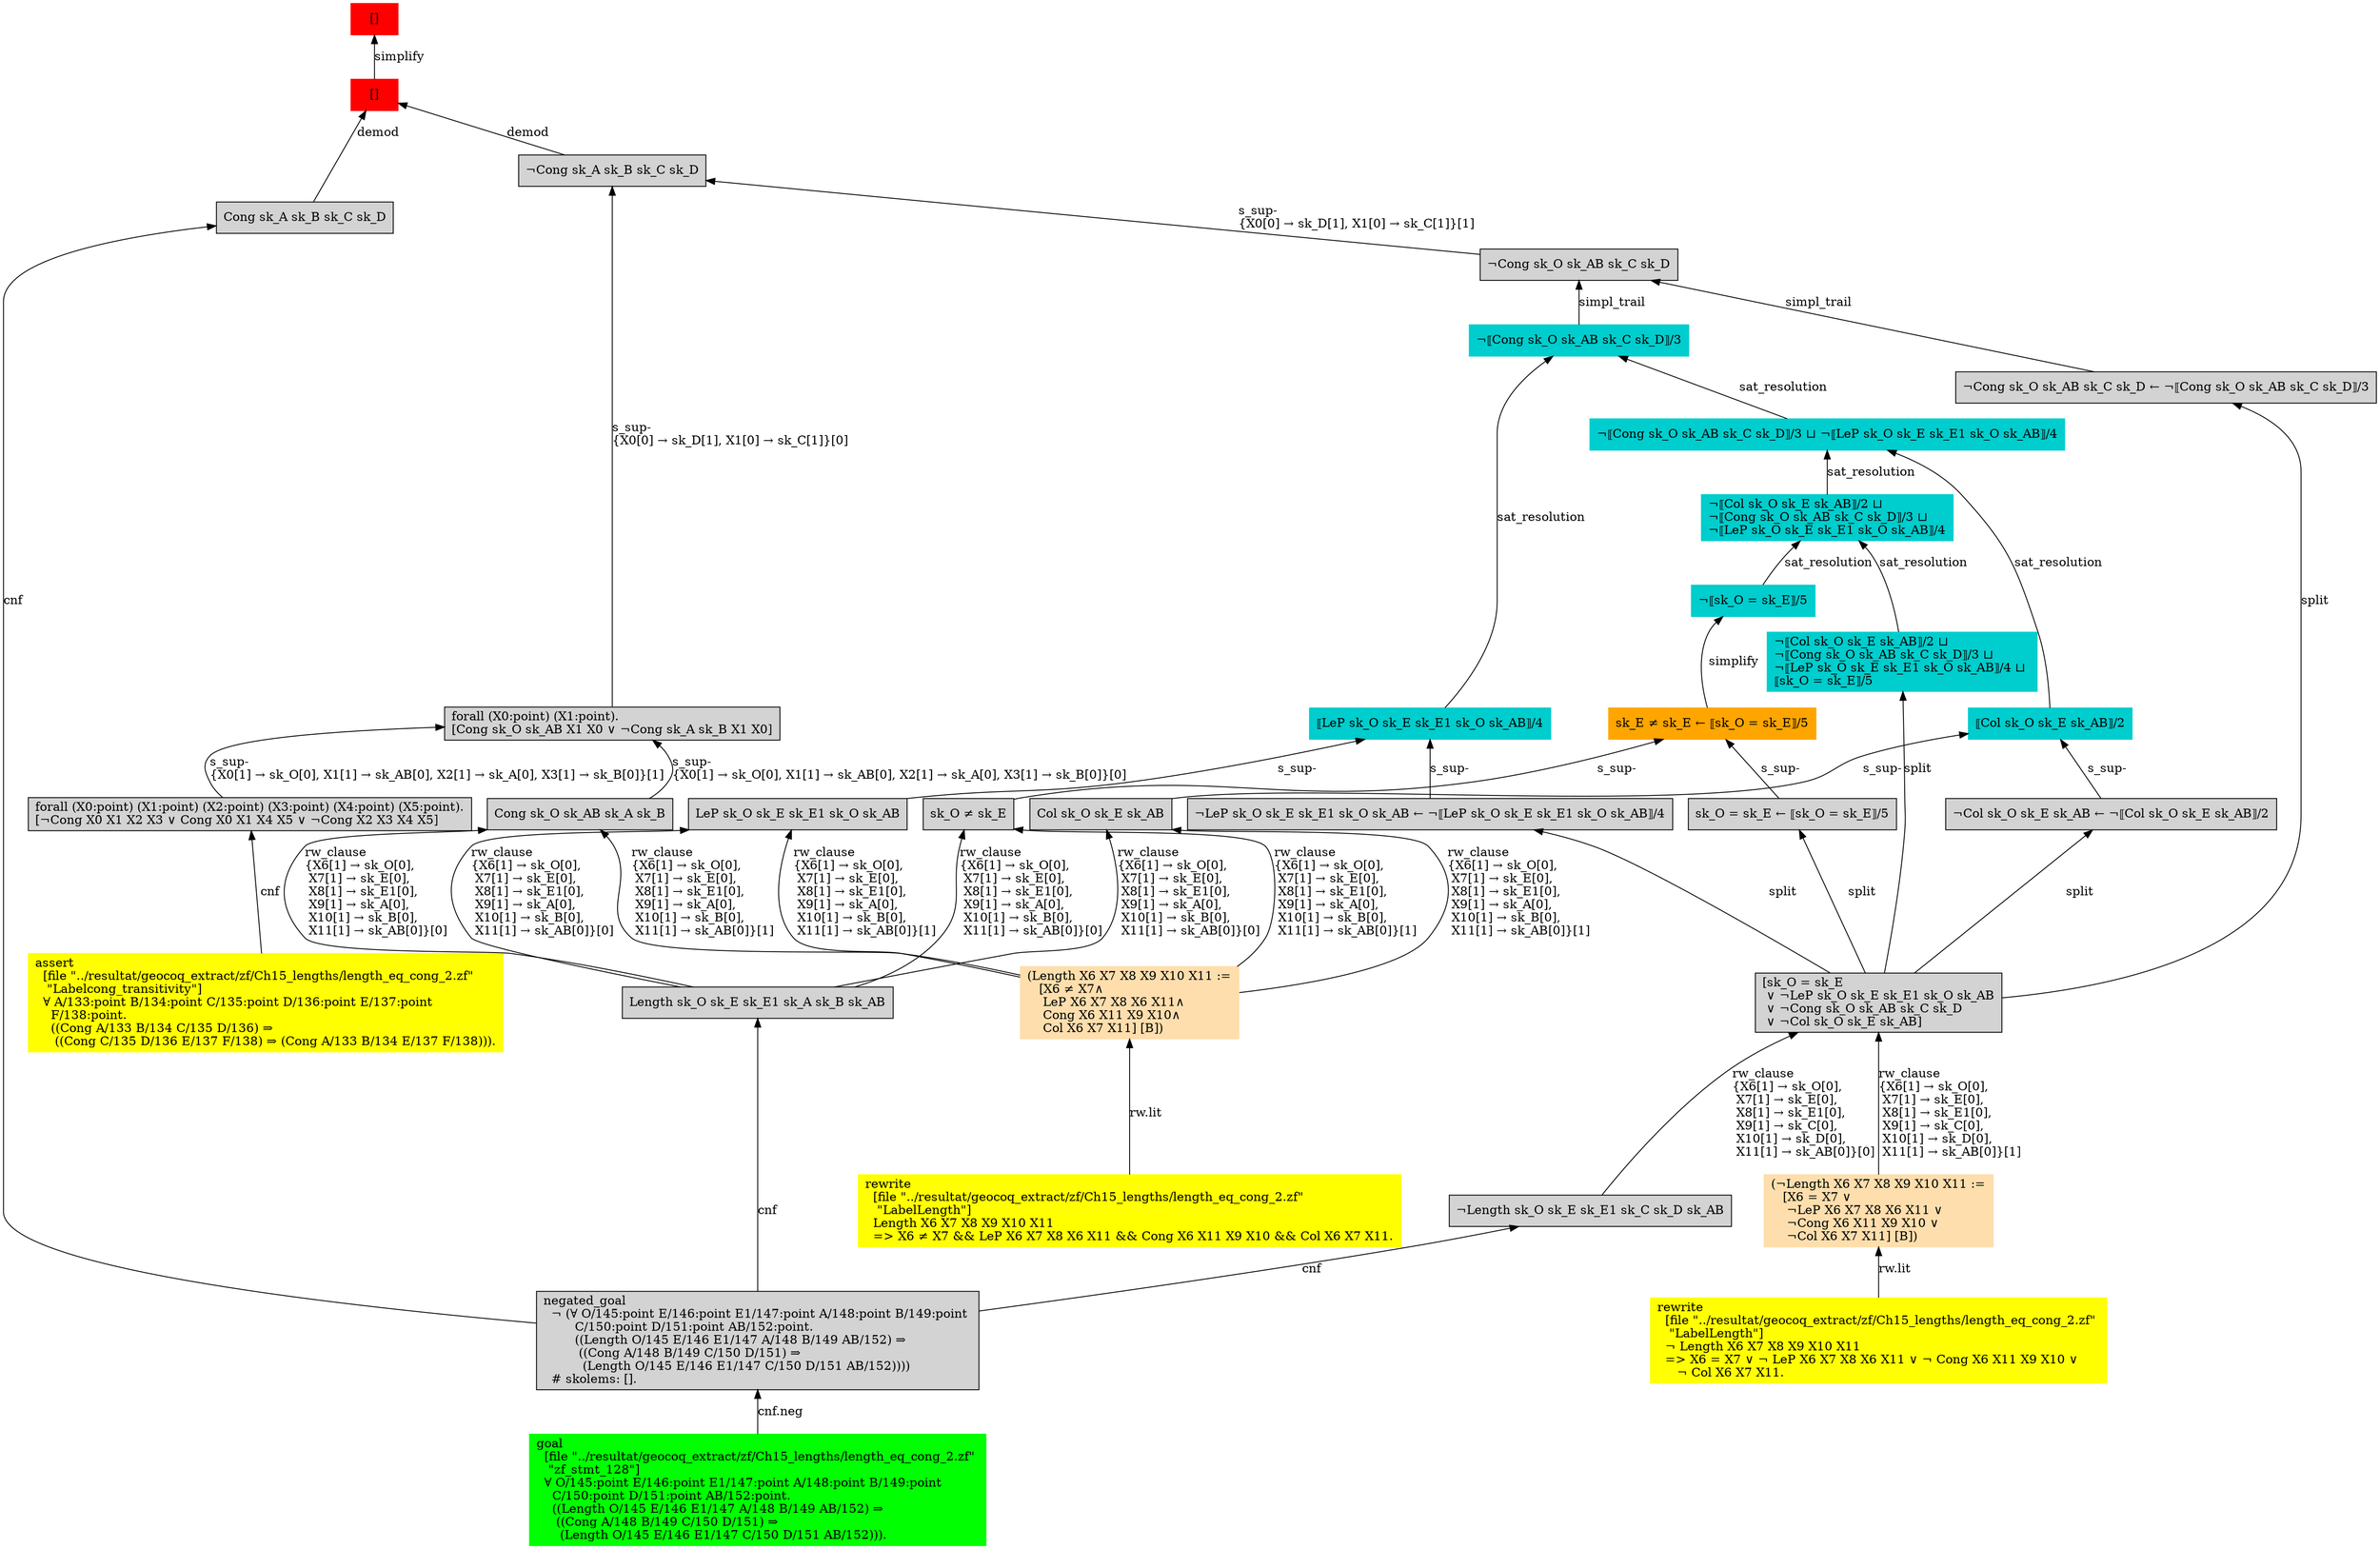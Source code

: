 digraph "unsat_graph" {
  vertex_0 [color=red, label="[]", shape=box, style=filled];
  vertex_0 -> vertex_1 [label="simplify", dir="back"];
  vertex_1 [color=red, label="[]", shape=box, style=filled];
  vertex_1 -> vertex_2 [label="demod", dir="back"];
  vertex_2 [shape=box, label="Cong sk_A sk_B sk_C sk_D\l", style=filled];
  vertex_2 -> vertex_3 [label="cnf", dir="back"];
  vertex_3 [shape=box, label="negated_goal\l  ¬ (∀ O/145:point E/146:point E1/147:point A/148:point B/149:point \l        C/150:point D/151:point AB/152:point.\l        ((Length O/145 E/146 E1/147 A/148 B/149 AB/152) ⇒\l         ((Cong A/148 B/149 C/150 D/151) ⇒\l          (Length O/145 E/146 E1/147 C/150 D/151 AB/152))))\l  # skolems: [].\l", style=filled];
  vertex_3 -> vertex_4 [label="cnf.neg", dir="back"];
  vertex_4 [color=green, shape=box, label="goal\l  [file \"../resultat/geocoq_extract/zf/Ch15_lengths/length_eq_cong_2.zf\" \l   \"zf_stmt_128\"]\l  ∀ O/145:point E/146:point E1/147:point A/148:point B/149:point \l    C/150:point D/151:point AB/152:point.\l    ((Length O/145 E/146 E1/147 A/148 B/149 AB/152) ⇒\l     ((Cong A/148 B/149 C/150 D/151) ⇒\l      (Length O/145 E/146 E1/147 C/150 D/151 AB/152))).\l", style=filled];
  vertex_1 -> vertex_5 [label="demod", dir="back"];
  vertex_5 [shape=box, label="¬Cong sk_A sk_B sk_C sk_D\l", style=filled];
  vertex_5 -> vertex_6 [label="s_sup-\l\{X0[0] → sk_D[1], X1[0] → sk_C[1]\}[1]\l", dir="back"];
  vertex_6 [shape=box, label="¬Cong sk_O sk_AB sk_C sk_D\l", style=filled];
  vertex_6 -> vertex_7 [label="simpl_trail", dir="back"];
  vertex_7 [color=cyan3, shape=box, label="¬⟦Cong sk_O sk_AB sk_C sk_D⟧/3\l", style=filled];
  vertex_7 -> vertex_8 [label="sat_resolution", dir="back"];
  vertex_8 [color=cyan3, shape=box, label="⟦LeP sk_O sk_E sk_E1 sk_O sk_AB⟧/4\l", style=filled];
  vertex_8 -> vertex_9 [label="s_sup-\l", dir="back"];
  vertex_9 [shape=box, label="¬LeP sk_O sk_E sk_E1 sk_O sk_AB ← ¬⟦LeP sk_O sk_E sk_E1 sk_O sk_AB⟧/4\l", style=filled];
  vertex_9 -> vertex_10 [label="split", dir="back"];
  vertex_10 [shape=box, label="[sk_O = sk_E\l ∨ ¬LeP sk_O sk_E sk_E1 sk_O sk_AB\l ∨ ¬Cong sk_O sk_AB sk_C sk_D\l ∨ ¬Col sk_O sk_E sk_AB]\l", style=filled];
  vertex_10 -> vertex_11 [label="rw_clause\l\{X6[1] → sk_O[0], \l X7[1] → sk_E[0], \l X8[1] → sk_E1[0], \l X9[1] → sk_C[0], \l X10[1] → sk_D[0], \l X11[1] → sk_AB[0]\}[1]\l", dir="back"];
  vertex_11 [color=navajowhite, shape=box, label="(¬Length X6 X7 X8 X9 X10 X11 :=\l   [X6 = X7 ∨ \l    ¬LeP X6 X7 X8 X6 X11 ∨ \l    ¬Cong X6 X11 X9 X10 ∨ \l    ¬Col X6 X7 X11] [B])\l", style=filled];
  vertex_11 -> vertex_12 [label="rw.lit", dir="back"];
  vertex_12 [color=yellow, shape=box, label="rewrite\l  [file \"../resultat/geocoq_extract/zf/Ch15_lengths/length_eq_cong_2.zf\" \l   \"LabelLength\"]\l  ¬ Length X6 X7 X8 X9 X10 X11\l  =\> X6 = X7 ∨ ¬ LeP X6 X7 X8 X6 X11 ∨ ¬ Cong X6 X11 X9 X10 ∨ \l     ¬ Col X6 X7 X11.\l", style=filled];
  vertex_10 -> vertex_13 [label="rw_clause\l\{X6[1] → sk_O[0], \l X7[1] → sk_E[0], \l X8[1] → sk_E1[0], \l X9[1] → sk_C[0], \l X10[1] → sk_D[0], \l X11[1] → sk_AB[0]\}[0]\l", dir="back"];
  vertex_13 [shape=box, label="¬Length sk_O sk_E sk_E1 sk_C sk_D sk_AB\l", style=filled];
  vertex_13 -> vertex_3 [label="cnf", dir="back"];
  vertex_8 -> vertex_14 [label="s_sup-\l", dir="back"];
  vertex_14 [shape=box, label="LeP sk_O sk_E sk_E1 sk_O sk_AB\l", style=filled];
  vertex_14 -> vertex_15 [label="rw_clause\l\{X6[1] → sk_O[0], \l X7[1] → sk_E[0], \l X8[1] → sk_E1[0], \l X9[1] → sk_A[0], \l X10[1] → sk_B[0], \l X11[1] → sk_AB[0]\}[1]\l", dir="back"];
  vertex_15 [color=navajowhite, shape=box, label="(Length X6 X7 X8 X9 X10 X11 :=\l   [X6 ≠ X7∧\l    LeP X6 X7 X8 X6 X11∧\l    Cong X6 X11 X9 X10∧\l    Col X6 X7 X11] [B])\l", style=filled];
  vertex_15 -> vertex_16 [label="rw.lit", dir="back"];
  vertex_16 [color=yellow, shape=box, label="rewrite\l  [file \"../resultat/geocoq_extract/zf/Ch15_lengths/length_eq_cong_2.zf\" \l   \"LabelLength\"]\l  Length X6 X7 X8 X9 X10 X11\l  =\> X6 ≠ X7 && LeP X6 X7 X8 X6 X11 && Cong X6 X11 X9 X10 && Col X6 X7 X11.\l", style=filled];
  vertex_14 -> vertex_17 [label="rw_clause\l\{X6[1] → sk_O[0], \l X7[1] → sk_E[0], \l X8[1] → sk_E1[0], \l X9[1] → sk_A[0], \l X10[1] → sk_B[0], \l X11[1] → sk_AB[0]\}[0]\l", dir="back"];
  vertex_17 [shape=box, label="Length sk_O sk_E sk_E1 sk_A sk_B sk_AB\l", style=filled];
  vertex_17 -> vertex_3 [label="cnf", dir="back"];
  vertex_7 -> vertex_18 [label="sat_resolution", dir="back"];
  vertex_18 [color=cyan3, shape=box, label="¬⟦Cong sk_O sk_AB sk_C sk_D⟧/3 ⊔ ¬⟦LeP sk_O sk_E sk_E1 sk_O sk_AB⟧/4\l", style=filled];
  vertex_18 -> vertex_19 [label="sat_resolution", dir="back"];
  vertex_19 [color=cyan3, shape=box, label="⟦Col sk_O sk_E sk_AB⟧/2\l", style=filled];
  vertex_19 -> vertex_20 [label="s_sup-\l", dir="back"];
  vertex_20 [shape=box, label="¬Col sk_O sk_E sk_AB ← ¬⟦Col sk_O sk_E sk_AB⟧/2\l", style=filled];
  vertex_20 -> vertex_10 [label="split", dir="back"];
  vertex_19 -> vertex_21 [label="s_sup-\l", dir="back"];
  vertex_21 [shape=box, label="Col sk_O sk_E sk_AB\l", style=filled];
  vertex_21 -> vertex_15 [label="rw_clause\l\{X6[1] → sk_O[0], \l X7[1] → sk_E[0], \l X8[1] → sk_E1[0], \l X9[1] → sk_A[0], \l X10[1] → sk_B[0], \l X11[1] → sk_AB[0]\}[1]\l", dir="back"];
  vertex_21 -> vertex_17 [label="rw_clause\l\{X6[1] → sk_O[0], \l X7[1] → sk_E[0], \l X8[1] → sk_E1[0], \l X9[1] → sk_A[0], \l X10[1] → sk_B[0], \l X11[1] → sk_AB[0]\}[0]\l", dir="back"];
  vertex_18 -> vertex_22 [label="sat_resolution", dir="back"];
  vertex_22 [color=cyan3, shape=box, label="¬⟦Col sk_O sk_E sk_AB⟧/2 ⊔ \l¬⟦Cong sk_O sk_AB sk_C sk_D⟧/3 ⊔ \l¬⟦LeP sk_O sk_E sk_E1 sk_O sk_AB⟧/4\l", style=filled];
  vertex_22 -> vertex_23 [label="sat_resolution", dir="back"];
  vertex_23 [color=cyan3, shape=box, label="¬⟦sk_O = sk_E⟧/5\l", style=filled];
  vertex_23 -> vertex_24 [label="simplify", dir="back"];
  vertex_24 [color=orange, shape=box, label="sk_E ≠ sk_E ← ⟦sk_O = sk_E⟧/5\l", style=filled];
  vertex_24 -> vertex_25 [label="s_sup-\l", dir="back"];
  vertex_25 [shape=box, label="sk_O ≠ sk_E\l", style=filled];
  vertex_25 -> vertex_15 [label="rw_clause\l\{X6[1] → sk_O[0], \l X7[1] → sk_E[0], \l X8[1] → sk_E1[0], \l X9[1] → sk_A[0], \l X10[1] → sk_B[0], \l X11[1] → sk_AB[0]\}[1]\l", dir="back"];
  vertex_25 -> vertex_17 [label="rw_clause\l\{X6[1] → sk_O[0], \l X7[1] → sk_E[0], \l X8[1] → sk_E1[0], \l X9[1] → sk_A[0], \l X10[1] → sk_B[0], \l X11[1] → sk_AB[0]\}[0]\l", dir="back"];
  vertex_24 -> vertex_26 [label="s_sup-\l", dir="back"];
  vertex_26 [shape=box, label="sk_O = sk_E ← ⟦sk_O = sk_E⟧/5\l", style=filled];
  vertex_26 -> vertex_10 [label="split", dir="back"];
  vertex_22 -> vertex_27 [label="sat_resolution", dir="back"];
  vertex_27 [color=cyan3, shape=box, label="¬⟦Col sk_O sk_E sk_AB⟧/2 ⊔ \l¬⟦Cong sk_O sk_AB sk_C sk_D⟧/3 ⊔ \l¬⟦LeP sk_O sk_E sk_E1 sk_O sk_AB⟧/4 ⊔ \l⟦sk_O = sk_E⟧/5\l", style=filled];
  vertex_27 -> vertex_10 [label="split", dir="back"];
  vertex_6 -> vertex_28 [label="simpl_trail", dir="back"];
  vertex_28 [shape=box, label="¬Cong sk_O sk_AB sk_C sk_D ← ¬⟦Cong sk_O sk_AB sk_C sk_D⟧/3\l", style=filled];
  vertex_28 -> vertex_10 [label="split", dir="back"];
  vertex_5 -> vertex_29 [label="s_sup-\l\{X0[0] → sk_D[1], X1[0] → sk_C[1]\}[0]\l", dir="back"];
  vertex_29 [shape=box, label="forall (X0:point) (X1:point).\l[Cong sk_O sk_AB X1 X0 ∨ ¬Cong sk_A sk_B X1 X0]\l", style=filled];
  vertex_29 -> vertex_30 [label="s_sup-\l\{X0[1] → sk_O[0], X1[1] → sk_AB[0], X2[1] → sk_A[0], X3[1] → sk_B[0]\}[1]\l", dir="back"];
  vertex_30 [shape=box, label="forall (X0:point) (X1:point) (X2:point) (X3:point) (X4:point) (X5:point).\l[¬Cong X0 X1 X2 X3 ∨ Cong X0 X1 X4 X5 ∨ ¬Cong X2 X3 X4 X5]\l", style=filled];
  vertex_30 -> vertex_31 [label="cnf", dir="back"];
  vertex_31 [color=yellow, shape=box, label="assert\l  [file \"../resultat/geocoq_extract/zf/Ch15_lengths/length_eq_cong_2.zf\" \l   \"Labelcong_transitivity\"]\l  ∀ A/133:point B/134:point C/135:point D/136:point E/137:point \l    F/138:point.\l    ((Cong A/133 B/134 C/135 D/136) ⇒\l     ((Cong C/135 D/136 E/137 F/138) ⇒ (Cong A/133 B/134 E/137 F/138))).\l", style=filled];
  vertex_29 -> vertex_32 [label="s_sup-\l\{X0[1] → sk_O[0], X1[1] → sk_AB[0], X2[1] → sk_A[0], X3[1] → sk_B[0]\}[0]\l", dir="back"];
  vertex_32 [shape=box, label="Cong sk_O sk_AB sk_A sk_B\l", style=filled];
  vertex_32 -> vertex_15 [label="rw_clause\l\{X6[1] → sk_O[0], \l X7[1] → sk_E[0], \l X8[1] → sk_E1[0], \l X9[1] → sk_A[0], \l X10[1] → sk_B[0], \l X11[1] → sk_AB[0]\}[1]\l", dir="back"];
  vertex_32 -> vertex_17 [label="rw_clause\l\{X6[1] → sk_O[0], \l X7[1] → sk_E[0], \l X8[1] → sk_E1[0], \l X9[1] → sk_A[0], \l X10[1] → sk_B[0], \l X11[1] → sk_AB[0]\}[0]\l", dir="back"];
  }


